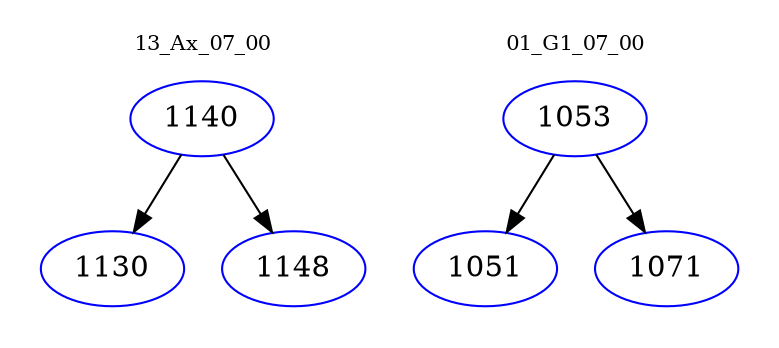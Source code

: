 digraph{
subgraph cluster_0 {
color = white
label = "13_Ax_07_00";
fontsize=10;
T0_1140 [label="1140", color="blue"]
T0_1140 -> T0_1130 [color="black"]
T0_1130 [label="1130", color="blue"]
T0_1140 -> T0_1148 [color="black"]
T0_1148 [label="1148", color="blue"]
}
subgraph cluster_1 {
color = white
label = "01_G1_07_00";
fontsize=10;
T1_1053 [label="1053", color="blue"]
T1_1053 -> T1_1051 [color="black"]
T1_1051 [label="1051", color="blue"]
T1_1053 -> T1_1071 [color="black"]
T1_1071 [label="1071", color="blue"]
}
}
